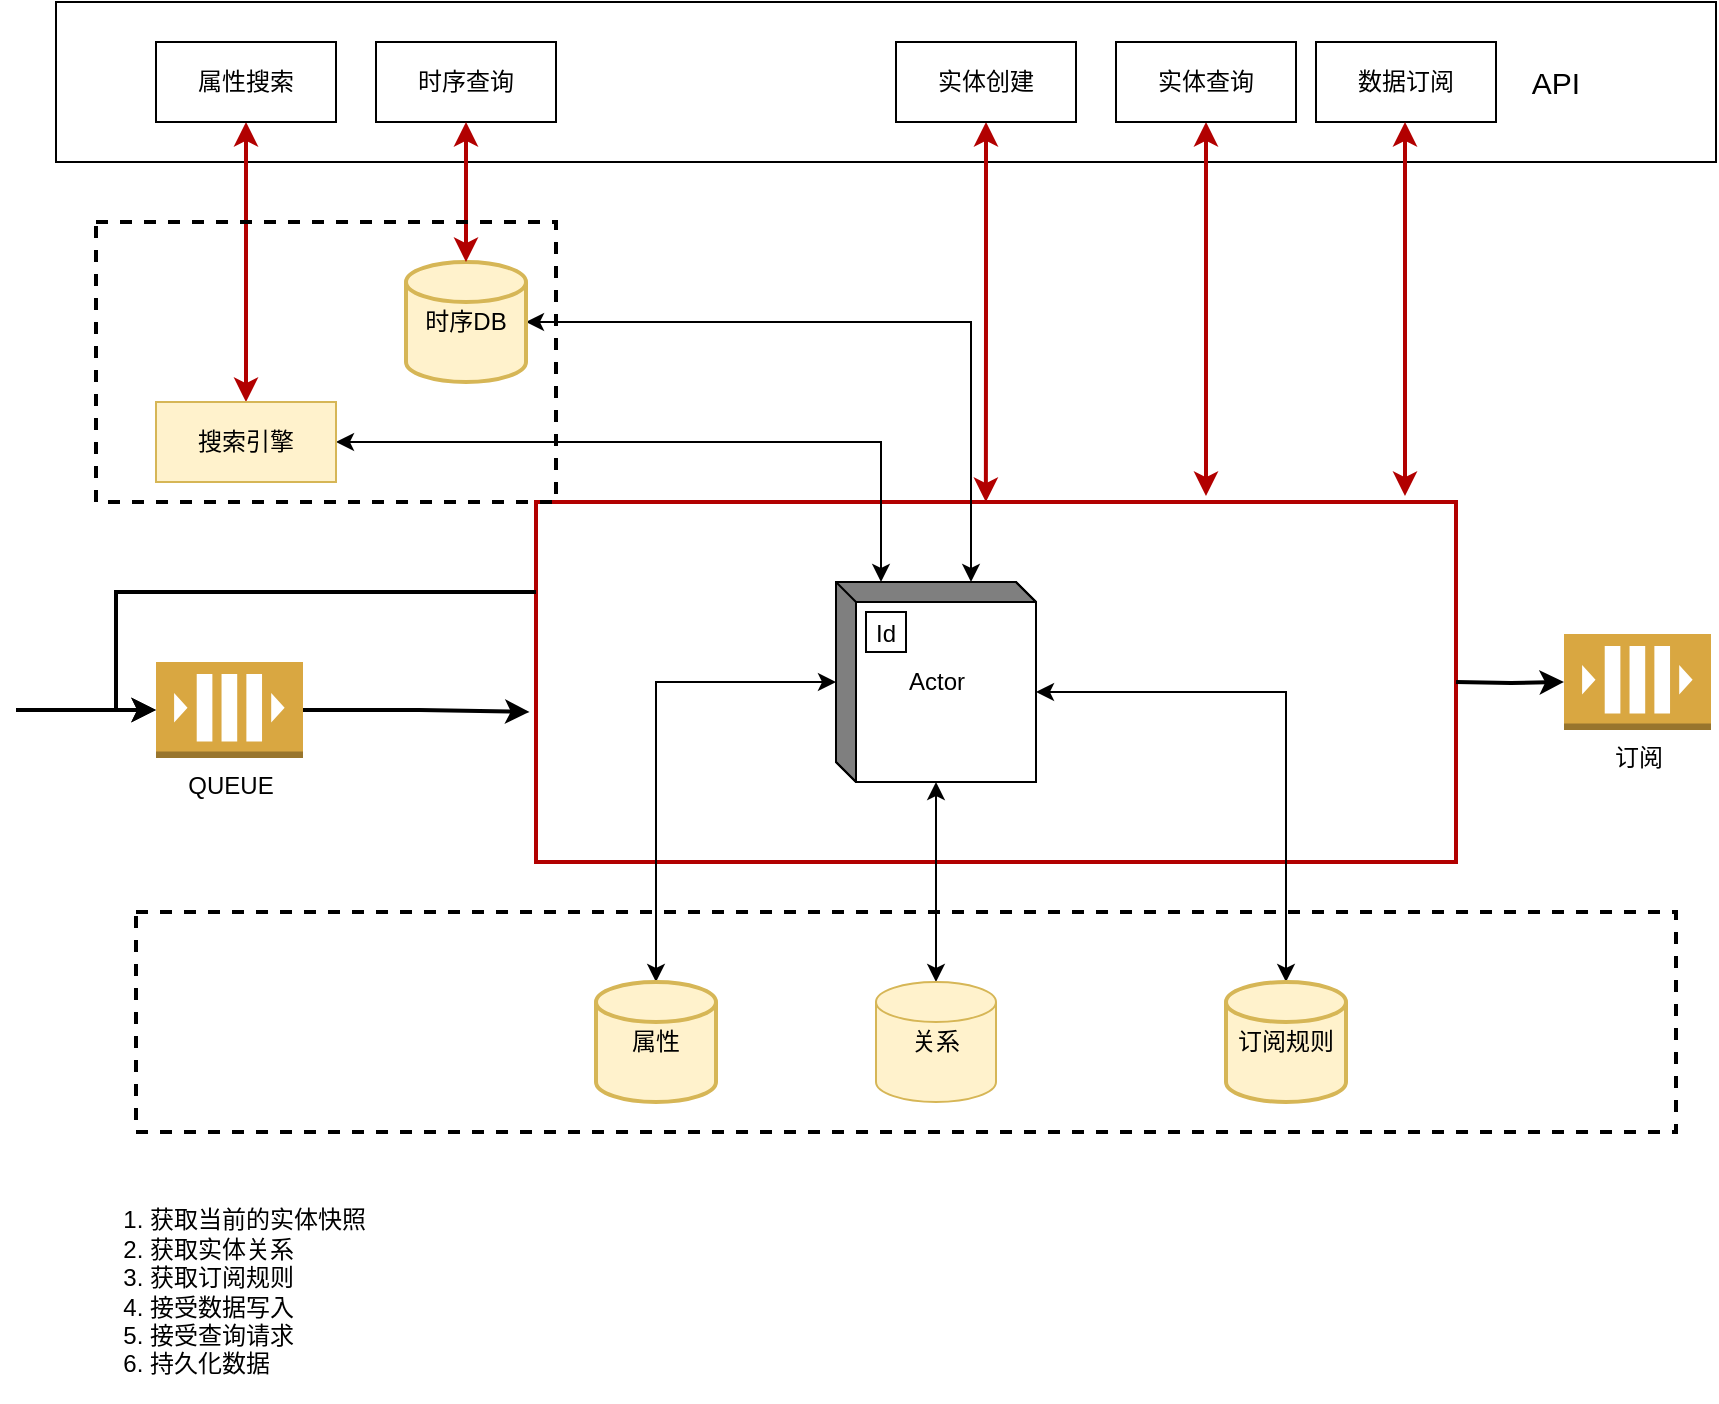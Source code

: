 <mxfile version="14.1.8" type="device"><diagram id="kXyNGw5CaS2kVVAVBeux" name="第 1 页"><mxGraphModel dx="4611" dy="2516" grid="1" gridSize="10" guides="1" tooltips="1" connect="1" arrows="1" fold="1" page="1" pageScale="1" pageWidth="827" pageHeight="1169" math="0" shadow="0"><root><mxCell id="0"/><mxCell id="1" parent="0"/><mxCell id="zmUBKhaPlZwapPuMdMzQ-2" value="" style="rounded=0;whiteSpace=wrap;html=1;fillColor=none;" parent="1" vertex="1"><mxGeometry y="240" width="830" height="80" as="geometry"/></mxCell><mxCell id="K7g5e_vqfn7GrlbXVXRh-18" value="" style="rounded=0;whiteSpace=wrap;html=1;strokeWidth=2;strokeColor=#B20000;fontColor=#ffffff;fillColor=none;" parent="1" vertex="1"><mxGeometry x="240" y="490" width="460" height="180" as="geometry"/></mxCell><mxCell id="zmUBKhaPlZwapPuMdMzQ-15" value="" style="rounded=0;whiteSpace=wrap;html=1;fillColor=none;fontSize=15;dashed=1;strokeWidth=2;" parent="1" vertex="1"><mxGeometry x="40" y="695" width="770" height="110" as="geometry"/></mxCell><mxCell id="zmUBKhaPlZwapPuMdMzQ-4" style="edgeStyle=orthogonalEdgeStyle;rounded=0;orthogonalLoop=1;jettySize=auto;html=1;startArrow=classic;startFill=1;endArrow=classic;endFill=1;fillColor=#e51400;strokeColor=#B20000;strokeWidth=2;" parent="1" source="K7g5e_vqfn7GrlbXVXRh-8" target="K7g5e_vqfn7GrlbXVXRh-15" edge="1"><mxGeometry relative="1" as="geometry"/></mxCell><mxCell id="K7g5e_vqfn7GrlbXVXRh-8" value="属性搜索" style="rounded=0;whiteSpace=wrap;html=1;" parent="1" vertex="1"><mxGeometry x="50" y="260" width="90" height="40" as="geometry"/></mxCell><mxCell id="K7g5e_vqfn7GrlbXVXRh-9" value="时序查询" style="rounded=0;whiteSpace=wrap;html=1;" parent="1" vertex="1"><mxGeometry x="160" y="260" width="90" height="40" as="geometry"/></mxCell><mxCell id="zmUBKhaPlZwapPuMdMzQ-27" style="edgeStyle=orthogonalEdgeStyle;rounded=0;orthogonalLoop=1;jettySize=auto;html=1;startArrow=classic;startFill=1;endArrow=classic;endFill=1;strokeWidth=2;fontSize=15;fillColor=#e51400;strokeColor=#B20000;entryX=0.489;entryY=0;entryDx=0;entryDy=0;entryPerimeter=0;" parent="1" source="K7g5e_vqfn7GrlbXVXRh-13" target="K7g5e_vqfn7GrlbXVXRh-18" edge="1"><mxGeometry relative="1" as="geometry"><mxPoint x="465" y="480" as="targetPoint"/></mxGeometry></mxCell><mxCell id="K7g5e_vqfn7GrlbXVXRh-13" value="实体创建" style="rounded=0;whiteSpace=wrap;html=1;" parent="1" vertex="1"><mxGeometry x="420" y="260" width="90" height="40" as="geometry"/></mxCell><mxCell id="zmUBKhaPlZwapPuMdMzQ-26" style="edgeStyle=orthogonalEdgeStyle;rounded=0;orthogonalLoop=1;jettySize=auto;html=1;startArrow=classic;startFill=1;endArrow=classic;endFill=1;strokeWidth=2;fontSize=15;fillColor=#e51400;strokeColor=#B20000;" parent="1" source="K7g5e_vqfn7GrlbXVXRh-14" edge="1"><mxGeometry relative="1" as="geometry"><mxPoint x="575" y="487" as="targetPoint"/><Array as="points"><mxPoint x="575" y="487"/><mxPoint x="575" y="487"/></Array></mxGeometry></mxCell><mxCell id="K7g5e_vqfn7GrlbXVXRh-14" value="实体查询" style="rounded=0;whiteSpace=wrap;html=1;" parent="1" vertex="1"><mxGeometry x="530" y="260" width="90" height="40" as="geometry"/></mxCell><mxCell id="zmUBKhaPlZwapPuMdMzQ-25" style="edgeStyle=orthogonalEdgeStyle;rounded=0;orthogonalLoop=1;jettySize=auto;html=1;entryX=0;entryY=0;entryDx=22.5;entryDy=0;entryPerimeter=0;startArrow=classic;startFill=1;endArrow=classic;endFill=1;strokeWidth=1;fontSize=15;" parent="1" source="K7g5e_vqfn7GrlbXVXRh-15" target="K7g5e_vqfn7GrlbXVXRh-21" edge="1"><mxGeometry relative="1" as="geometry"/></mxCell><mxCell id="K7g5e_vqfn7GrlbXVXRh-15" value="搜索引擎" style="rounded=0;whiteSpace=wrap;html=1;fillColor=#fff2cc;strokeColor=#d6b656;" parent="1" vertex="1"><mxGeometry x="50" y="440" width="90" height="40" as="geometry"/></mxCell><mxCell id="K7g5e_vqfn7GrlbXVXRh-34" style="edgeStyle=orthogonalEdgeStyle;rounded=0;orthogonalLoop=1;jettySize=auto;html=1;exitX=0;exitY=0.25;exitDx=0;exitDy=0;entryX=0;entryY=0.5;entryDx=0;entryDy=0;entryPerimeter=0;startArrow=none;startFill=0;strokeWidth=2;" parent="1" source="K7g5e_vqfn7GrlbXVXRh-18" target="K7g5e_vqfn7GrlbXVXRh-19" edge="1"><mxGeometry relative="1" as="geometry"/></mxCell><mxCell id="zmUBKhaPlZwapPuMdMzQ-16" style="edgeStyle=orthogonalEdgeStyle;rounded=0;orthogonalLoop=1;jettySize=auto;html=1;entryX=0;entryY=0.5;entryDx=0;entryDy=0;entryPerimeter=0;startArrow=none;startFill=0;endArrow=classic;endFill=1;strokeWidth=2;fontSize=15;" parent="1" target="zmUBKhaPlZwapPuMdMzQ-11" edge="1"><mxGeometry relative="1" as="geometry"><mxPoint x="700" y="580" as="sourcePoint"/></mxGeometry></mxCell><mxCell id="K7g5e_vqfn7GrlbXVXRh-20" value="" style="edgeStyle=orthogonalEdgeStyle;rounded=0;orthogonalLoop=1;jettySize=auto;html=1;strokeWidth=2;entryX=-0.007;entryY=0.583;entryDx=0;entryDy=0;entryPerimeter=0;" parent="1" source="K7g5e_vqfn7GrlbXVXRh-19" target="K7g5e_vqfn7GrlbXVXRh-18" edge="1"><mxGeometry relative="1" as="geometry"/></mxCell><mxCell id="zmUBKhaPlZwapPuMdMzQ-19" value="" style="edgeStyle=orthogonalEdgeStyle;rounded=0;orthogonalLoop=1;jettySize=auto;html=1;startArrow=classic;startFill=1;endArrow=none;endFill=0;strokeWidth=2;fontSize=15;" parent="1" source="K7g5e_vqfn7GrlbXVXRh-19" edge="1"><mxGeometry relative="1" as="geometry"><mxPoint x="-10" y="594" as="targetPoint"/><Array as="points"><mxPoint x="-20" y="594"/><mxPoint x="-20" y="594"/></Array></mxGeometry></mxCell><mxCell id="K7g5e_vqfn7GrlbXVXRh-19" value="QUEUE" style="outlineConnect=0;dashed=0;verticalLabelPosition=bottom;verticalAlign=top;align=center;html=1;shape=mxgraph.aws3.queue;fillColor=#D9A741;gradientColor=none;" parent="1" vertex="1"><mxGeometry x="50" y="570" width="73.5" height="48" as="geometry"/></mxCell><mxCell id="K7g5e_vqfn7GrlbXVXRh-35" style="edgeStyle=orthogonalEdgeStyle;rounded=0;orthogonalLoop=1;jettySize=auto;html=1;startArrow=classic;startFill=1;" parent="1" source="K7g5e_vqfn7GrlbXVXRh-21" target="K7g5e_vqfn7GrlbXVXRh-31" edge="1"><mxGeometry relative="1" as="geometry"/></mxCell><mxCell id="zmUBKhaPlZwapPuMdMzQ-22" style="edgeStyle=orthogonalEdgeStyle;rounded=0;orthogonalLoop=1;jettySize=auto;html=1;startArrow=classic;startFill=1;endArrow=classic;endFill=1;strokeWidth=1;fontSize=15;" parent="1" source="K7g5e_vqfn7GrlbXVXRh-21" target="K7g5e_vqfn7GrlbXVXRh-32" edge="1"><mxGeometry relative="1" as="geometry"/></mxCell><mxCell id="zmUBKhaPlZwapPuMdMzQ-23" style="edgeStyle=orthogonalEdgeStyle;rounded=0;orthogonalLoop=1;jettySize=auto;html=1;exitX=0;exitY=0;exitDx=100;exitDy=55;exitPerimeter=0;entryX=0.5;entryY=0;entryDx=0;entryDy=0;entryPerimeter=0;startArrow=classic;startFill=1;endArrow=classic;endFill=1;strokeWidth=1;fontSize=15;" parent="1" source="K7g5e_vqfn7GrlbXVXRh-21" target="K7g5e_vqfn7GrlbXVXRh-33" edge="1"><mxGeometry relative="1" as="geometry"/></mxCell><mxCell id="K7g5e_vqfn7GrlbXVXRh-21" value="Actor" style="html=1;dashed=0;whitespace=wrap;shape=mxgraph.dfd.externalEntity;fillColor=none;" parent="1" vertex="1"><mxGeometry x="390" y="530" width="100" height="100" as="geometry"/></mxCell><mxCell id="K7g5e_vqfn7GrlbXVXRh-22" value="Id" style="autosize=1;part=1;resizable=0;strokeColor=inherit;fillColor=inherit;gradientColor=inherit;" parent="K7g5e_vqfn7GrlbXVXRh-21" vertex="1"><mxGeometry width="20" height="20" relative="1" as="geometry"><mxPoint x="15" y="15" as="offset"/></mxGeometry></mxCell><mxCell id="K7g5e_vqfn7GrlbXVXRh-31" value="属性" style="strokeWidth=2;html=1;shape=mxgraph.flowchart.database;whiteSpace=wrap;fillColor=#fff2cc;strokeColor=#d6b656;" parent="1" vertex="1"><mxGeometry x="270" y="730" width="60" height="60" as="geometry"/></mxCell><mxCell id="K7g5e_vqfn7GrlbXVXRh-32" value="关系" style="strokeWidth=1;html=1;shape=mxgraph.flowchart.database;whiteSpace=wrap;fillColor=#fff2cc;strokeColor=#d6b656;" parent="1" vertex="1"><mxGeometry x="410" y="730" width="60" height="60" as="geometry"/></mxCell><mxCell id="K7g5e_vqfn7GrlbXVXRh-33" value="订阅规则" style="strokeWidth=2;html=1;shape=mxgraph.flowchart.database;whiteSpace=wrap;fillColor=#fff2cc;strokeColor=#d6b656;" parent="1" vertex="1"><mxGeometry x="585" y="730" width="60" height="60" as="geometry"/></mxCell><mxCell id="K7g5e_vqfn7GrlbXVXRh-49" value="&lt;ol&gt;&lt;li&gt;获取当前的实体快照&lt;/li&gt;&lt;li&gt;获取实体关系&lt;/li&gt;&lt;li&gt;获取订阅规则&lt;/li&gt;&lt;li&gt;接受数据写入&lt;/li&gt;&lt;li&gt;接受查询请求&lt;/li&gt;&lt;li&gt;持久化数据&lt;/li&gt;&lt;/ol&gt;" style="text;html=1;strokeColor=none;fillColor=none;align=left;verticalAlign=middle;whiteSpace=wrap;rounded=0;" parent="1" vertex="1"><mxGeometry x="5" y="830" width="170" height="110" as="geometry"/></mxCell><mxCell id="zmUBKhaPlZwapPuMdMzQ-24" style="edgeStyle=orthogonalEdgeStyle;rounded=0;orthogonalLoop=1;jettySize=auto;html=1;entryX=0;entryY=0;entryDx=67.5;entryDy=0;entryPerimeter=0;startArrow=classic;startFill=1;endArrow=classic;endFill=1;strokeWidth=1;fontSize=15;" parent="1" source="K7g5e_vqfn7GrlbXVXRh-28" target="K7g5e_vqfn7GrlbXVXRh-21" edge="1"><mxGeometry relative="1" as="geometry"/></mxCell><mxCell id="K7g5e_vqfn7GrlbXVXRh-28" value="时序DB" style="strokeWidth=2;html=1;shape=mxgraph.flowchart.database;whiteSpace=wrap;fillColor=#fff2cc;strokeColor=#d6b656;" parent="1" vertex="1"><mxGeometry x="175" y="370" width="60" height="60" as="geometry"/></mxCell><mxCell id="zmUBKhaPlZwapPuMdMzQ-1" style="edgeStyle=orthogonalEdgeStyle;rounded=0;orthogonalLoop=1;jettySize=auto;html=1;entryX=0.5;entryY=0;entryDx=0;entryDy=0;startArrow=classic;startFill=1;fillColor=#e51400;strokeColor=#B20000;strokeWidth=2;" parent="1" source="K7g5e_vqfn7GrlbXVXRh-9" target="K7g5e_vqfn7GrlbXVXRh-28" edge="1"><mxGeometry relative="1" as="geometry"><mxPoint x="205" y="480" as="targetPoint"/><mxPoint x="205" y="300" as="sourcePoint"/></mxGeometry></mxCell><mxCell id="zmUBKhaPlZwapPuMdMzQ-11" value="订阅" style="outlineConnect=0;dashed=0;verticalLabelPosition=bottom;verticalAlign=top;align=center;html=1;shape=mxgraph.aws3.queue;fillColor=#D9A741;gradientColor=none;" parent="1" vertex="1"><mxGeometry x="754" y="556" width="73.5" height="48" as="geometry"/></mxCell><mxCell id="zmUBKhaPlZwapPuMdMzQ-28" value="" style="rounded=0;whiteSpace=wrap;html=1;dashed=1;strokeWidth=2;fillColor=none;fontSize=15;" parent="1" vertex="1"><mxGeometry x="20" y="350" width="230" height="140" as="geometry"/></mxCell><mxCell id="zmUBKhaPlZwapPuMdMzQ-31" value="API" style="text;html=1;strokeColor=none;fillColor=none;align=center;verticalAlign=middle;whiteSpace=wrap;rounded=0;dashed=1;fontSize=15;" parent="1" vertex="1"><mxGeometry x="730" y="270" width="40" height="20" as="geometry"/></mxCell><mxCell id="RQF-64xv25UrPd-CwtNZ-1" value="数据订阅" style="rounded=0;whiteSpace=wrap;html=1;" vertex="1" parent="1"><mxGeometry x="630" y="260" width="90" height="40" as="geometry"/></mxCell><mxCell id="RQF-64xv25UrPd-CwtNZ-2" style="edgeStyle=orthogonalEdgeStyle;rounded=0;orthogonalLoop=1;jettySize=auto;html=1;startArrow=classic;startFill=1;endArrow=classic;endFill=1;strokeWidth=2;fontSize=15;fillColor=#e51400;strokeColor=#B20000;" edge="1" parent="1"><mxGeometry relative="1" as="geometry"><mxPoint x="674.5" y="300" as="sourcePoint"/><mxPoint x="674.5" y="487" as="targetPoint"/></mxGeometry></mxCell></root></mxGraphModel></diagram></mxfile>
